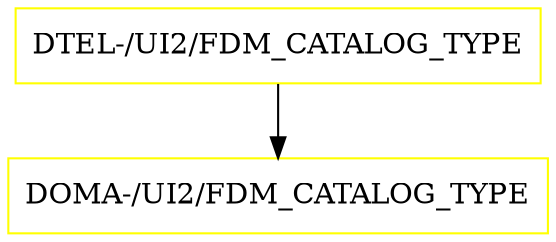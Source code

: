 digraph G {
  "DTEL-/UI2/FDM_CATALOG_TYPE" [shape=box,color=yellow];
  "DOMA-/UI2/FDM_CATALOG_TYPE" [shape=box,color=yellow,URL="./DOMA_%23UI2%23FDM_CATALOG_TYPE.html"];
  "DTEL-/UI2/FDM_CATALOG_TYPE" -> "DOMA-/UI2/FDM_CATALOG_TYPE";
}
